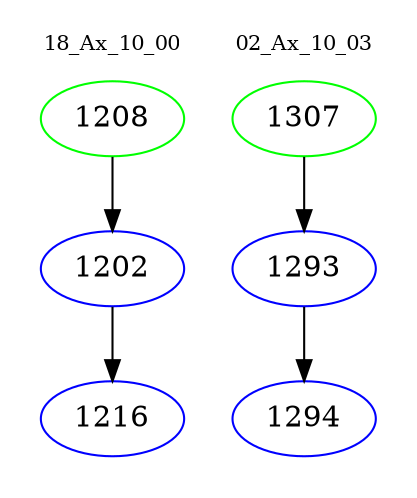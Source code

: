 digraph{
subgraph cluster_0 {
color = white
label = "18_Ax_10_00";
fontsize=10;
T0_1208 [label="1208", color="green"]
T0_1208 -> T0_1202 [color="black"]
T0_1202 [label="1202", color="blue"]
T0_1202 -> T0_1216 [color="black"]
T0_1216 [label="1216", color="blue"]
}
subgraph cluster_1 {
color = white
label = "02_Ax_10_03";
fontsize=10;
T1_1307 [label="1307", color="green"]
T1_1307 -> T1_1293 [color="black"]
T1_1293 [label="1293", color="blue"]
T1_1293 -> T1_1294 [color="black"]
T1_1294 [label="1294", color="blue"]
}
}
